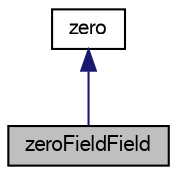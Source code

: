 digraph "zeroFieldField"
{
  bgcolor="transparent";
  edge [fontname="FreeSans",fontsize="10",labelfontname="FreeSans",labelfontsize="10"];
  node [fontname="FreeSans",fontsize="10",shape=record];
  Node0 [label="zeroFieldField",height=0.2,width=0.4,color="black", fillcolor="grey75", style="filled", fontcolor="black"];
  Node1 -> Node0 [dir="back",color="midnightblue",fontsize="10",style="solid",fontname="FreeSans"];
  Node1 [label="zero",height=0.2,width=0.4,color="black",URL="$a28502.html",tooltip="A class representing the concept of 0 used to avoid unnecessary manipulations for objects that are kn..."];
}
